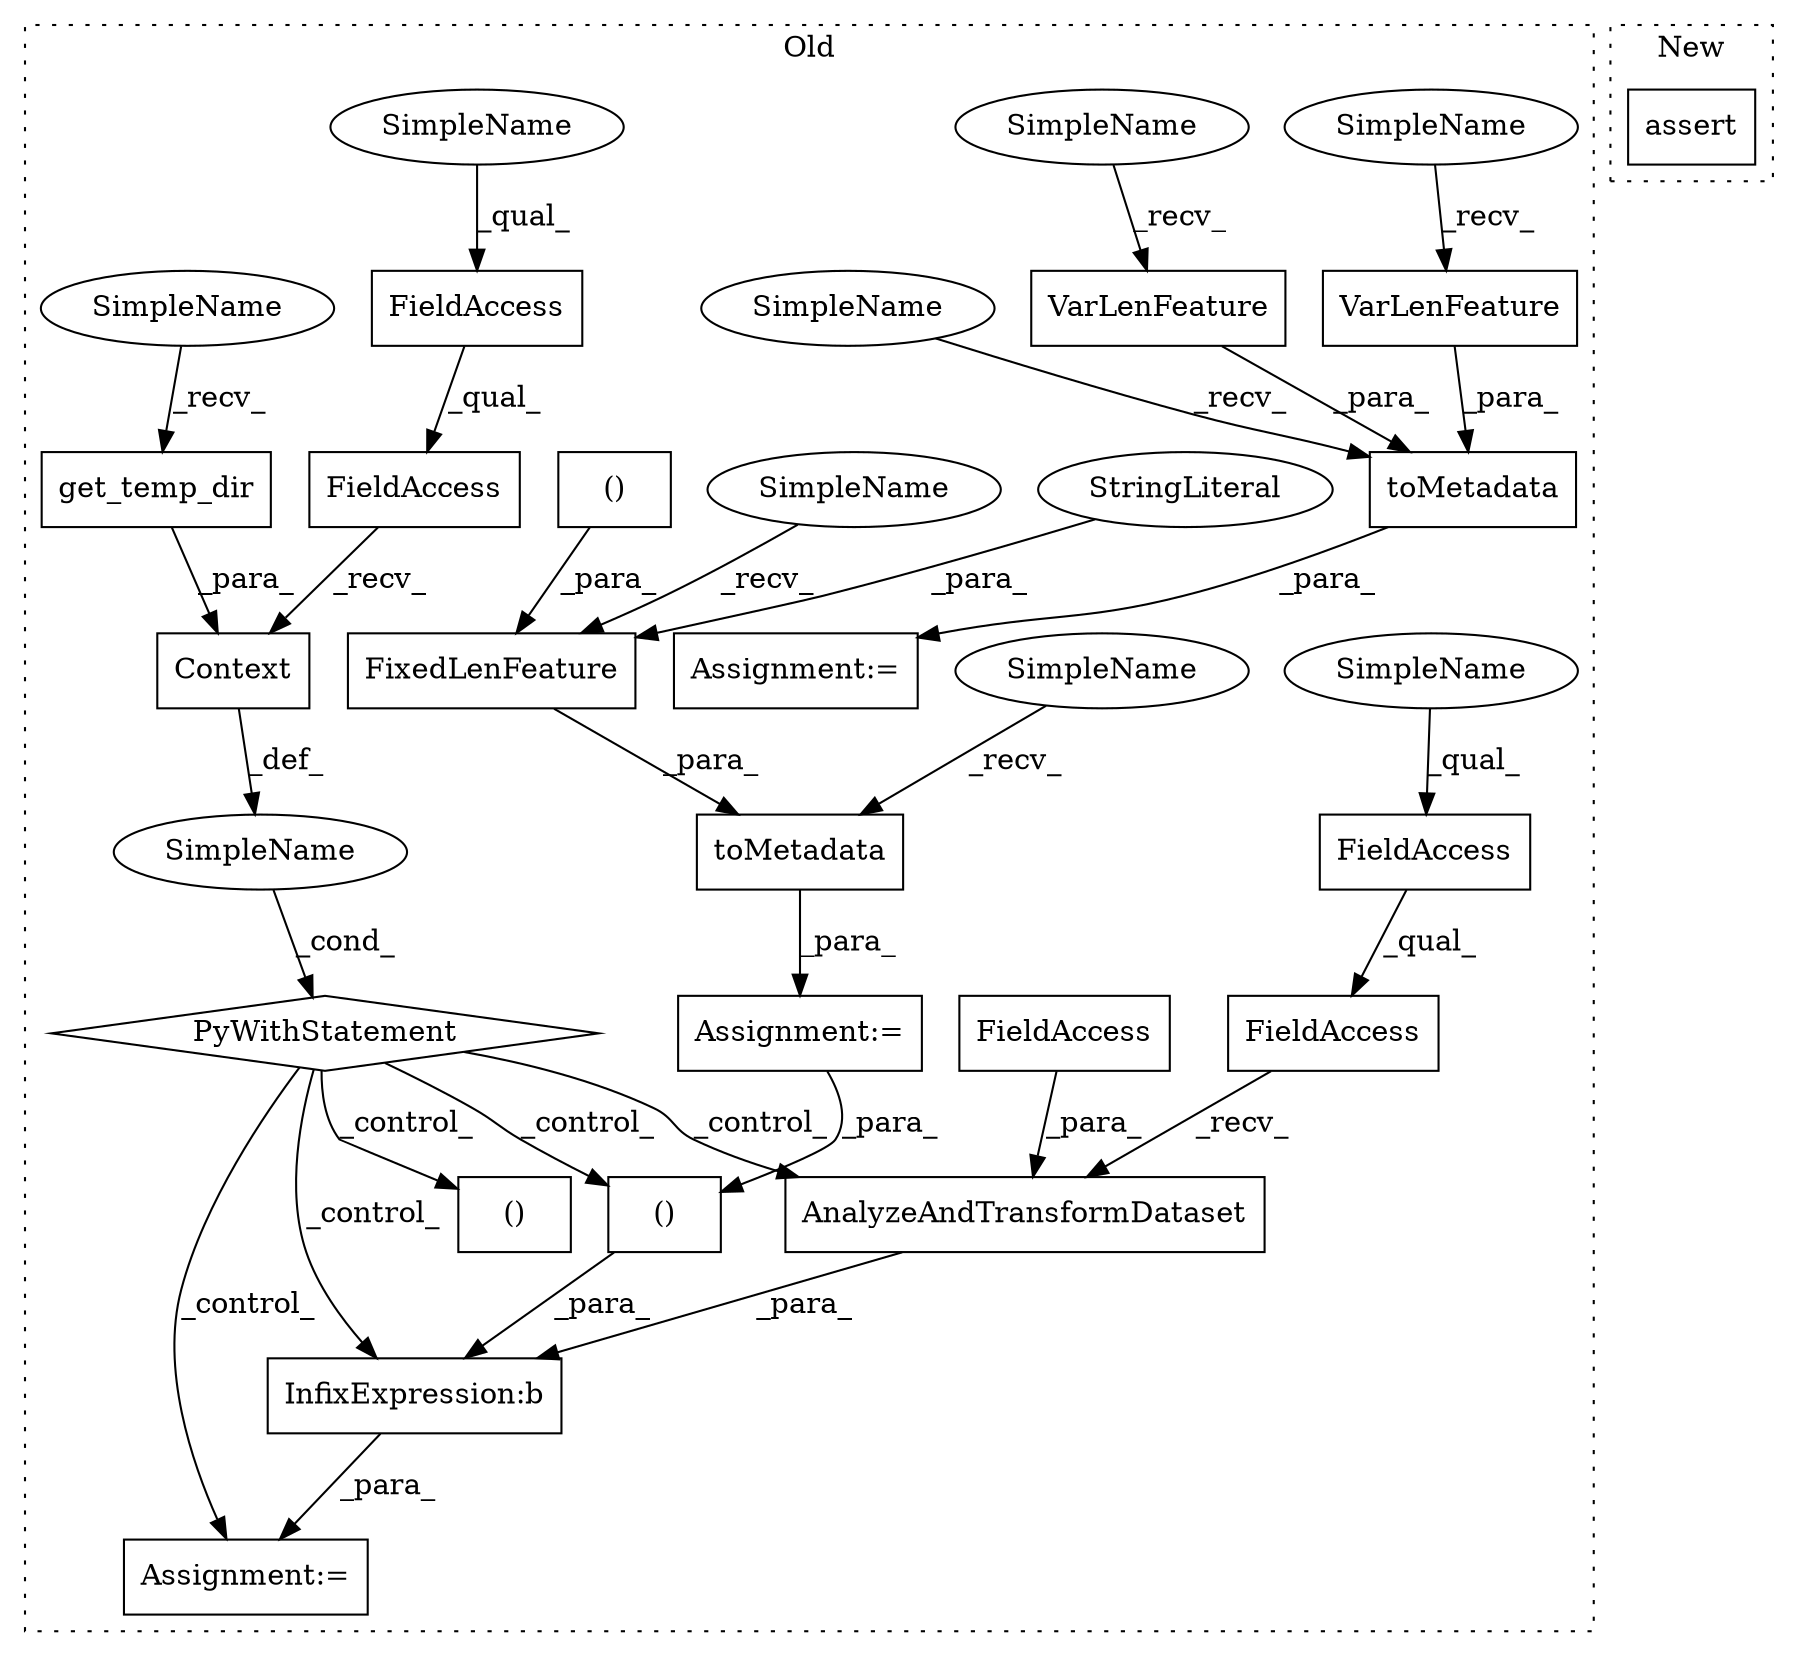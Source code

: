 digraph G {
subgraph cluster0 {
1 [label="VarLenFeature" a="32" s="33025,33055" l="14,1" shape="box"];
3 [label="toMetadata" a="32" s="32935,33057" l="11,1" shape="box"];
4 [label="FixedLenFeature" a="32" s="32314,32392" l="21,1" shape="box"];
5 [label="toMetadata" a="32" s="32281,32394" l="11,1" shape="box"];
6 [label="()" a="106" s="32335" l="35" shape="box"];
7 [label="InfixExpression:b" a="27" s="32565" l="4" shape="box"];
8 [label="Context" a="32" s="32442,32469" l="8,1" shape="box"];
9 [label="()" a="106" s="32487" l="33" shape="box"];
10 [label="FieldAccess" a="22" s="32411" l="30" shape="box"];
11 [label="()" a="106" s="32530" l="35" shape="box"];
12 [label="FieldAccess" a="22" s="32411" l="25" shape="box"];
13 [label="FieldAccess" a="22" s="32569" l="25" shape="box"];
14 [label="FieldAccess" a="22" s="32569" l="30" shape="box"];
15 [label="PyWithStatement" a="104" s="32401,32470" l="10,2" shape="diamond"];
16 [label="SimpleName" a="42" s="" l="" shape="ellipse"];
17 [label="Assignment:=" a="7" s="32520" l="2" shape="box"];
18 [label="Assignment:=" a="7" s="32929" l="1" shape="box"];
19 [label="StringLiteral" a="45" s="32390" l="2" shape="ellipse"];
20 [label="get_temp_dir" a="32" s="32455" l="14" shape="box"];
21 [label="AnalyzeAndTransformDataset" a="32" s="32600,32643" l="27,1" shape="box"];
22 [label="FieldAccess" a="22" s="32627" l="16" shape="box"];
23 [label="VarLenFeature" a="32" s="32973,33003" l="14,1" shape="box"];
24 [label="Assignment:=" a="7" s="32275" l="1" shape="box"];
25 [label="SimpleName" a="42" s="33014" l="10" shape="ellipse"];
26 [label="SimpleName" a="42" s="32303" l="10" shape="ellipse"];
27 [label="SimpleName" a="42" s="32962" l="10" shape="ellipse"];
28 [label="SimpleName" a="42" s="32569" l="20" shape="ellipse"];
29 [label="SimpleName" a="42" s="32411" l="20" shape="ellipse"];
30 [label="SimpleName" a="42" s="32930" l="4" shape="ellipse"];
31 [label="SimpleName" a="42" s="32450" l="4" shape="ellipse"];
32 [label="SimpleName" a="42" s="32276" l="4" shape="ellipse"];
label = "Old";
style="dotted";
}
subgraph cluster1 {
2 [label="assert" a="32" s="60113,60220" l="33,1" shape="box"];
label = "New";
style="dotted";
}
1 -> 3 [label="_para_"];
3 -> 18 [label="_para_"];
4 -> 5 [label="_para_"];
5 -> 24 [label="_para_"];
6 -> 4 [label="_para_"];
7 -> 17 [label="_para_"];
8 -> 16 [label="_def_"];
10 -> 8 [label="_recv_"];
11 -> 7 [label="_para_"];
12 -> 10 [label="_qual_"];
13 -> 14 [label="_qual_"];
14 -> 21 [label="_recv_"];
15 -> 7 [label="_control_"];
15 -> 9 [label="_control_"];
15 -> 21 [label="_control_"];
15 -> 17 [label="_control_"];
15 -> 11 [label="_control_"];
16 -> 15 [label="_cond_"];
19 -> 4 [label="_para_"];
20 -> 8 [label="_para_"];
21 -> 7 [label="_para_"];
22 -> 21 [label="_para_"];
23 -> 3 [label="_para_"];
24 -> 11 [label="_para_"];
25 -> 1 [label="_recv_"];
26 -> 4 [label="_recv_"];
27 -> 23 [label="_recv_"];
28 -> 13 [label="_qual_"];
29 -> 12 [label="_qual_"];
30 -> 3 [label="_recv_"];
31 -> 20 [label="_recv_"];
32 -> 5 [label="_recv_"];
}